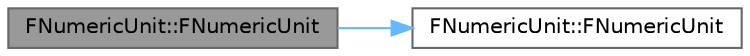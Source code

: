 digraph "FNumericUnit::FNumericUnit"
{
 // INTERACTIVE_SVG=YES
 // LATEX_PDF_SIZE
  bgcolor="transparent";
  edge [fontname=Helvetica,fontsize=10,labelfontname=Helvetica,labelfontsize=10];
  node [fontname=Helvetica,fontsize=10,shape=box,height=0.2,width=0.4];
  rankdir="LR";
  Node1 [id="Node000001",label="FNumericUnit::FNumericUnit",height=0.2,width=0.4,color="gray40", fillcolor="grey60", style="filled", fontcolor="black",tooltip="Copy construction/assignment from the same type."];
  Node1 -> Node2 [id="edge1_Node000001_Node000002",color="steelblue1",style="solid",tooltip=" "];
  Node2 [id="Node000002",label="FNumericUnit::FNumericUnit",height=0.2,width=0.4,color="grey40", fillcolor="white", style="filled",URL="$d8/de9/structFNumericUnit.html#ab9e62ac7c2c28a58d45e65182ce77abb",tooltip="Constructors."];
}
